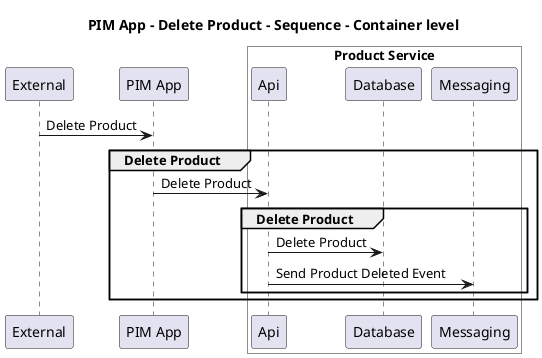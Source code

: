 @startuml

title PIM App - Delete Product - Sequence - Container level

participant "External" as C4InterFlow.SoftwareSystems.ExternalSystem
participant "PIM App" as ECommercePlatform.SoftwareSystems.PIMApp

box "Product Service" #White
    participant "Api" as ECommercePlatform.SoftwareSystems.ProductService.Containers.Api
    participant "Database" as ECommercePlatform.SoftwareSystems.ProductService.Containers.Database
    participant "Messaging" as ECommercePlatform.SoftwareSystems.ProductService.Containers.Messaging
end box


C4InterFlow.SoftwareSystems.ExternalSystem -> ECommercePlatform.SoftwareSystems.PIMApp : Delete Product
group Delete Product
ECommercePlatform.SoftwareSystems.PIMApp -> ECommercePlatform.SoftwareSystems.ProductService.Containers.Api : Delete Product
group Delete Product
ECommercePlatform.SoftwareSystems.ProductService.Containers.Api -> ECommercePlatform.SoftwareSystems.ProductService.Containers.Database : Delete Product
ECommercePlatform.SoftwareSystems.ProductService.Containers.Api -> ECommercePlatform.SoftwareSystems.ProductService.Containers.Messaging : Send Product Deleted Event
end
end


@enduml
